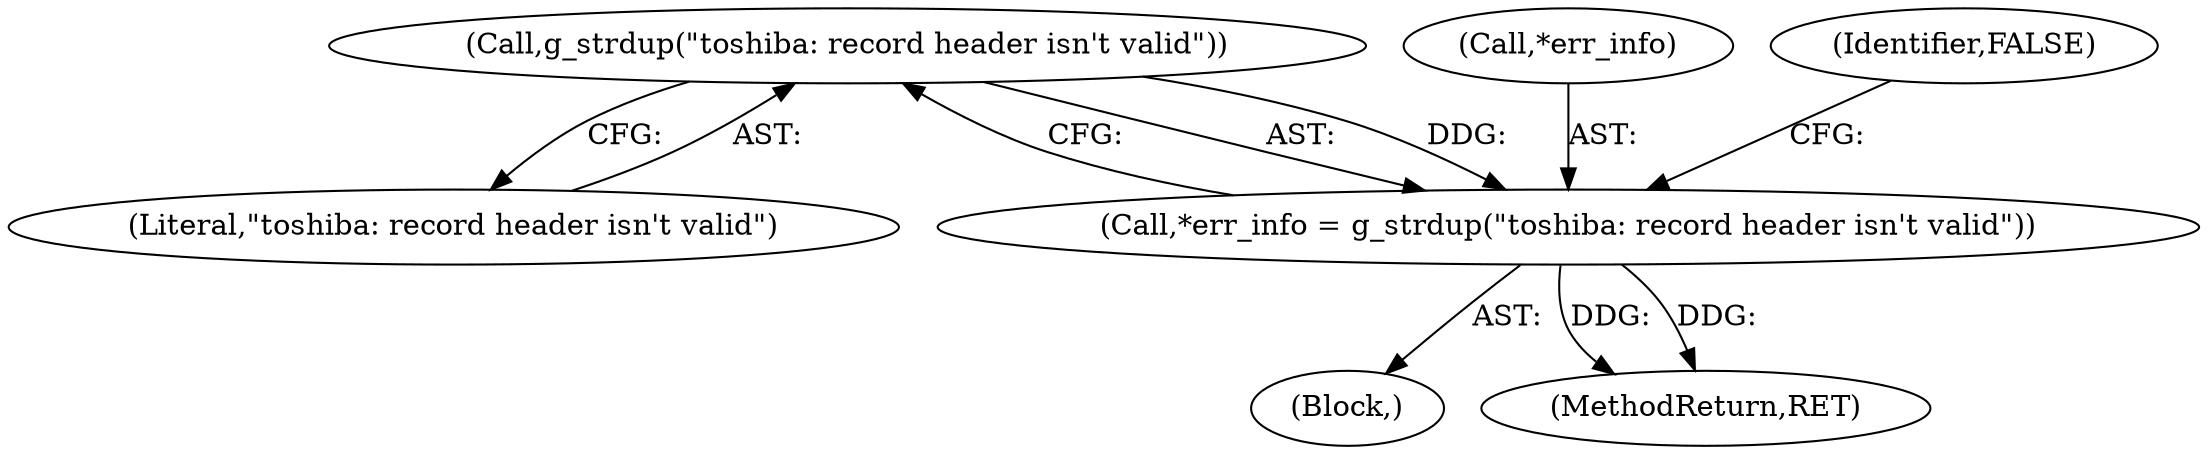 digraph "0_wireshark_5efb45231671baa2db2011d8f67f9d6e72bc455b@API" {
"1000190" [label="(Call,g_strdup(\"toshiba: record header isn't valid\"))"];
"1000187" [label="(Call,*err_info = g_strdup(\"toshiba: record header isn't valid\"))"];
"1000190" [label="(Call,g_strdup(\"toshiba: record header isn't valid\"))"];
"1000182" [label="(Block,)"];
"1000188" [label="(Call,*err_info)"];
"1000191" [label="(Literal,\"toshiba: record header isn't valid\")"];
"1000193" [label="(Identifier,FALSE)"];
"1000476" [label="(MethodReturn,RET)"];
"1000187" [label="(Call,*err_info = g_strdup(\"toshiba: record header isn't valid\"))"];
"1000190" -> "1000187"  [label="AST: "];
"1000190" -> "1000191"  [label="CFG: "];
"1000191" -> "1000190"  [label="AST: "];
"1000187" -> "1000190"  [label="CFG: "];
"1000190" -> "1000187"  [label="DDG: "];
"1000187" -> "1000182"  [label="AST: "];
"1000188" -> "1000187"  [label="AST: "];
"1000193" -> "1000187"  [label="CFG: "];
"1000187" -> "1000476"  [label="DDG: "];
"1000187" -> "1000476"  [label="DDG: "];
}
